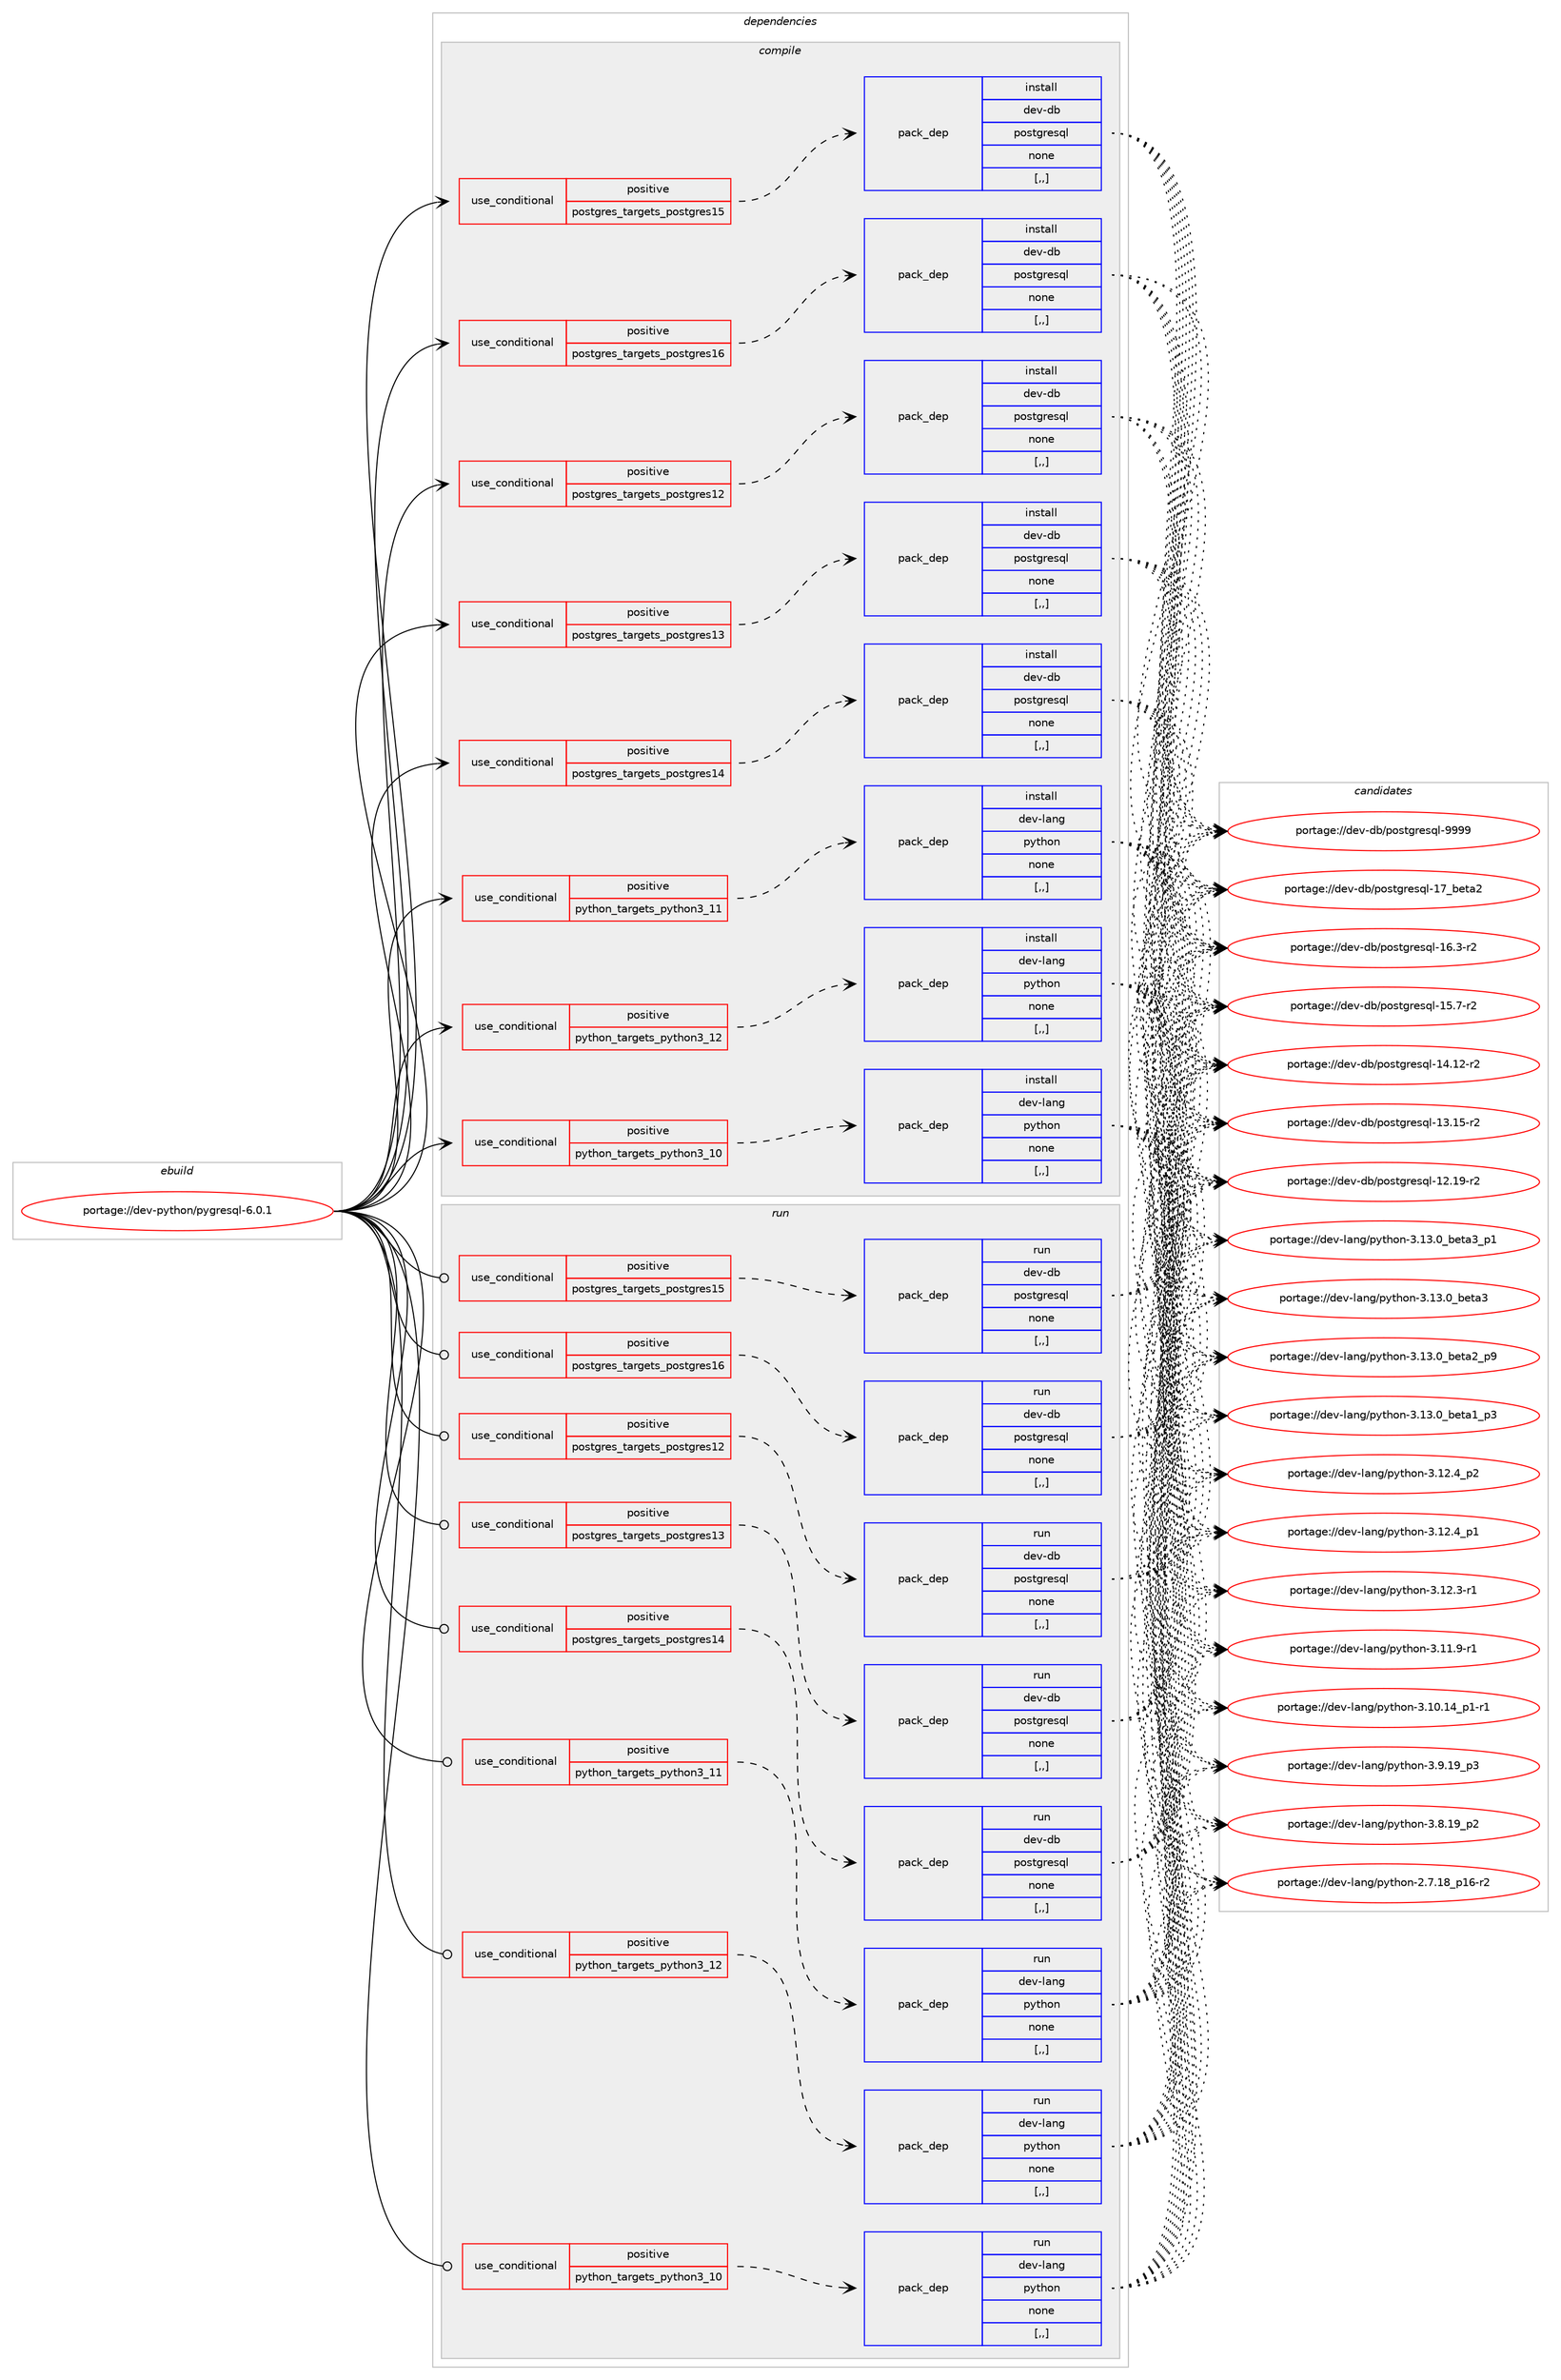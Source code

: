 digraph prolog {

# *************
# Graph options
# *************

newrank=true;
concentrate=true;
compound=true;
graph [rankdir=LR,fontname=Helvetica,fontsize=10,ranksep=1.5];#, ranksep=2.5, nodesep=0.2];
edge  [arrowhead=vee];
node  [fontname=Helvetica,fontsize=10];

# **********
# The ebuild
# **********

subgraph cluster_leftcol {
color=gray;
rank=same;
label=<<i>ebuild</i>>;
id [label="portage://dev-python/pygresql-6.0.1", color=red, width=4, href="../dev-python/pygresql-6.0.1.svg"];
}

# ****************
# The dependencies
# ****************

subgraph cluster_midcol {
color=gray;
label=<<i>dependencies</i>>;
subgraph cluster_compile {
fillcolor="#eeeeee";
style=filled;
label=<<i>compile</i>>;
subgraph cond36689 {
dependency155899 [label=<<TABLE BORDER="0" CELLBORDER="1" CELLSPACING="0" CELLPADDING="4"><TR><TD ROWSPAN="3" CELLPADDING="10">use_conditional</TD></TR><TR><TD>positive</TD></TR><TR><TD>postgres_targets_postgres12</TD></TR></TABLE>>, shape=none, color=red];
subgraph pack117967 {
dependency155900 [label=<<TABLE BORDER="0" CELLBORDER="1" CELLSPACING="0" CELLPADDING="4" WIDTH="220"><TR><TD ROWSPAN="6" CELLPADDING="30">pack_dep</TD></TR><TR><TD WIDTH="110">install</TD></TR><TR><TD>dev-db</TD></TR><TR><TD>postgresql</TD></TR><TR><TD>none</TD></TR><TR><TD>[,,]</TD></TR></TABLE>>, shape=none, color=blue];
}
dependency155899:e -> dependency155900:w [weight=20,style="dashed",arrowhead="vee"];
}
id:e -> dependency155899:w [weight=20,style="solid",arrowhead="vee"];
subgraph cond36690 {
dependency155901 [label=<<TABLE BORDER="0" CELLBORDER="1" CELLSPACING="0" CELLPADDING="4"><TR><TD ROWSPAN="3" CELLPADDING="10">use_conditional</TD></TR><TR><TD>positive</TD></TR><TR><TD>postgres_targets_postgres13</TD></TR></TABLE>>, shape=none, color=red];
subgraph pack117968 {
dependency155902 [label=<<TABLE BORDER="0" CELLBORDER="1" CELLSPACING="0" CELLPADDING="4" WIDTH="220"><TR><TD ROWSPAN="6" CELLPADDING="30">pack_dep</TD></TR><TR><TD WIDTH="110">install</TD></TR><TR><TD>dev-db</TD></TR><TR><TD>postgresql</TD></TR><TR><TD>none</TD></TR><TR><TD>[,,]</TD></TR></TABLE>>, shape=none, color=blue];
}
dependency155901:e -> dependency155902:w [weight=20,style="dashed",arrowhead="vee"];
}
id:e -> dependency155901:w [weight=20,style="solid",arrowhead="vee"];
subgraph cond36691 {
dependency155903 [label=<<TABLE BORDER="0" CELLBORDER="1" CELLSPACING="0" CELLPADDING="4"><TR><TD ROWSPAN="3" CELLPADDING="10">use_conditional</TD></TR><TR><TD>positive</TD></TR><TR><TD>postgres_targets_postgres14</TD></TR></TABLE>>, shape=none, color=red];
subgraph pack117969 {
dependency155904 [label=<<TABLE BORDER="0" CELLBORDER="1" CELLSPACING="0" CELLPADDING="4" WIDTH="220"><TR><TD ROWSPAN="6" CELLPADDING="30">pack_dep</TD></TR><TR><TD WIDTH="110">install</TD></TR><TR><TD>dev-db</TD></TR><TR><TD>postgresql</TD></TR><TR><TD>none</TD></TR><TR><TD>[,,]</TD></TR></TABLE>>, shape=none, color=blue];
}
dependency155903:e -> dependency155904:w [weight=20,style="dashed",arrowhead="vee"];
}
id:e -> dependency155903:w [weight=20,style="solid",arrowhead="vee"];
subgraph cond36692 {
dependency155905 [label=<<TABLE BORDER="0" CELLBORDER="1" CELLSPACING="0" CELLPADDING="4"><TR><TD ROWSPAN="3" CELLPADDING="10">use_conditional</TD></TR><TR><TD>positive</TD></TR><TR><TD>postgres_targets_postgres15</TD></TR></TABLE>>, shape=none, color=red];
subgraph pack117970 {
dependency155906 [label=<<TABLE BORDER="0" CELLBORDER="1" CELLSPACING="0" CELLPADDING="4" WIDTH="220"><TR><TD ROWSPAN="6" CELLPADDING="30">pack_dep</TD></TR><TR><TD WIDTH="110">install</TD></TR><TR><TD>dev-db</TD></TR><TR><TD>postgresql</TD></TR><TR><TD>none</TD></TR><TR><TD>[,,]</TD></TR></TABLE>>, shape=none, color=blue];
}
dependency155905:e -> dependency155906:w [weight=20,style="dashed",arrowhead="vee"];
}
id:e -> dependency155905:w [weight=20,style="solid",arrowhead="vee"];
subgraph cond36693 {
dependency155907 [label=<<TABLE BORDER="0" CELLBORDER="1" CELLSPACING="0" CELLPADDING="4"><TR><TD ROWSPAN="3" CELLPADDING="10">use_conditional</TD></TR><TR><TD>positive</TD></TR><TR><TD>postgres_targets_postgres16</TD></TR></TABLE>>, shape=none, color=red];
subgraph pack117971 {
dependency155908 [label=<<TABLE BORDER="0" CELLBORDER="1" CELLSPACING="0" CELLPADDING="4" WIDTH="220"><TR><TD ROWSPAN="6" CELLPADDING="30">pack_dep</TD></TR><TR><TD WIDTH="110">install</TD></TR><TR><TD>dev-db</TD></TR><TR><TD>postgresql</TD></TR><TR><TD>none</TD></TR><TR><TD>[,,]</TD></TR></TABLE>>, shape=none, color=blue];
}
dependency155907:e -> dependency155908:w [weight=20,style="dashed",arrowhead="vee"];
}
id:e -> dependency155907:w [weight=20,style="solid",arrowhead="vee"];
subgraph cond36694 {
dependency155909 [label=<<TABLE BORDER="0" CELLBORDER="1" CELLSPACING="0" CELLPADDING="4"><TR><TD ROWSPAN="3" CELLPADDING="10">use_conditional</TD></TR><TR><TD>positive</TD></TR><TR><TD>python_targets_python3_10</TD></TR></TABLE>>, shape=none, color=red];
subgraph pack117972 {
dependency155910 [label=<<TABLE BORDER="0" CELLBORDER="1" CELLSPACING="0" CELLPADDING="4" WIDTH="220"><TR><TD ROWSPAN="6" CELLPADDING="30">pack_dep</TD></TR><TR><TD WIDTH="110">install</TD></TR><TR><TD>dev-lang</TD></TR><TR><TD>python</TD></TR><TR><TD>none</TD></TR><TR><TD>[,,]</TD></TR></TABLE>>, shape=none, color=blue];
}
dependency155909:e -> dependency155910:w [weight=20,style="dashed",arrowhead="vee"];
}
id:e -> dependency155909:w [weight=20,style="solid",arrowhead="vee"];
subgraph cond36695 {
dependency155911 [label=<<TABLE BORDER="0" CELLBORDER="1" CELLSPACING="0" CELLPADDING="4"><TR><TD ROWSPAN="3" CELLPADDING="10">use_conditional</TD></TR><TR><TD>positive</TD></TR><TR><TD>python_targets_python3_11</TD></TR></TABLE>>, shape=none, color=red];
subgraph pack117973 {
dependency155912 [label=<<TABLE BORDER="0" CELLBORDER="1" CELLSPACING="0" CELLPADDING="4" WIDTH="220"><TR><TD ROWSPAN="6" CELLPADDING="30">pack_dep</TD></TR><TR><TD WIDTH="110">install</TD></TR><TR><TD>dev-lang</TD></TR><TR><TD>python</TD></TR><TR><TD>none</TD></TR><TR><TD>[,,]</TD></TR></TABLE>>, shape=none, color=blue];
}
dependency155911:e -> dependency155912:w [weight=20,style="dashed",arrowhead="vee"];
}
id:e -> dependency155911:w [weight=20,style="solid",arrowhead="vee"];
subgraph cond36696 {
dependency155913 [label=<<TABLE BORDER="0" CELLBORDER="1" CELLSPACING="0" CELLPADDING="4"><TR><TD ROWSPAN="3" CELLPADDING="10">use_conditional</TD></TR><TR><TD>positive</TD></TR><TR><TD>python_targets_python3_12</TD></TR></TABLE>>, shape=none, color=red];
subgraph pack117974 {
dependency155914 [label=<<TABLE BORDER="0" CELLBORDER="1" CELLSPACING="0" CELLPADDING="4" WIDTH="220"><TR><TD ROWSPAN="6" CELLPADDING="30">pack_dep</TD></TR><TR><TD WIDTH="110">install</TD></TR><TR><TD>dev-lang</TD></TR><TR><TD>python</TD></TR><TR><TD>none</TD></TR><TR><TD>[,,]</TD></TR></TABLE>>, shape=none, color=blue];
}
dependency155913:e -> dependency155914:w [weight=20,style="dashed",arrowhead="vee"];
}
id:e -> dependency155913:w [weight=20,style="solid",arrowhead="vee"];
}
subgraph cluster_compileandrun {
fillcolor="#eeeeee";
style=filled;
label=<<i>compile and run</i>>;
}
subgraph cluster_run {
fillcolor="#eeeeee";
style=filled;
label=<<i>run</i>>;
subgraph cond36697 {
dependency155915 [label=<<TABLE BORDER="0" CELLBORDER="1" CELLSPACING="0" CELLPADDING="4"><TR><TD ROWSPAN="3" CELLPADDING="10">use_conditional</TD></TR><TR><TD>positive</TD></TR><TR><TD>postgres_targets_postgres12</TD></TR></TABLE>>, shape=none, color=red];
subgraph pack117975 {
dependency155916 [label=<<TABLE BORDER="0" CELLBORDER="1" CELLSPACING="0" CELLPADDING="4" WIDTH="220"><TR><TD ROWSPAN="6" CELLPADDING="30">pack_dep</TD></TR><TR><TD WIDTH="110">run</TD></TR><TR><TD>dev-db</TD></TR><TR><TD>postgresql</TD></TR><TR><TD>none</TD></TR><TR><TD>[,,]</TD></TR></TABLE>>, shape=none, color=blue];
}
dependency155915:e -> dependency155916:w [weight=20,style="dashed",arrowhead="vee"];
}
id:e -> dependency155915:w [weight=20,style="solid",arrowhead="odot"];
subgraph cond36698 {
dependency155917 [label=<<TABLE BORDER="0" CELLBORDER="1" CELLSPACING="0" CELLPADDING="4"><TR><TD ROWSPAN="3" CELLPADDING="10">use_conditional</TD></TR><TR><TD>positive</TD></TR><TR><TD>postgres_targets_postgres13</TD></TR></TABLE>>, shape=none, color=red];
subgraph pack117976 {
dependency155918 [label=<<TABLE BORDER="0" CELLBORDER="1" CELLSPACING="0" CELLPADDING="4" WIDTH="220"><TR><TD ROWSPAN="6" CELLPADDING="30">pack_dep</TD></TR><TR><TD WIDTH="110">run</TD></TR><TR><TD>dev-db</TD></TR><TR><TD>postgresql</TD></TR><TR><TD>none</TD></TR><TR><TD>[,,]</TD></TR></TABLE>>, shape=none, color=blue];
}
dependency155917:e -> dependency155918:w [weight=20,style="dashed",arrowhead="vee"];
}
id:e -> dependency155917:w [weight=20,style="solid",arrowhead="odot"];
subgraph cond36699 {
dependency155919 [label=<<TABLE BORDER="0" CELLBORDER="1" CELLSPACING="0" CELLPADDING="4"><TR><TD ROWSPAN="3" CELLPADDING="10">use_conditional</TD></TR><TR><TD>positive</TD></TR><TR><TD>postgres_targets_postgres14</TD></TR></TABLE>>, shape=none, color=red];
subgraph pack117977 {
dependency155920 [label=<<TABLE BORDER="0" CELLBORDER="1" CELLSPACING="0" CELLPADDING="4" WIDTH="220"><TR><TD ROWSPAN="6" CELLPADDING="30">pack_dep</TD></TR><TR><TD WIDTH="110">run</TD></TR><TR><TD>dev-db</TD></TR><TR><TD>postgresql</TD></TR><TR><TD>none</TD></TR><TR><TD>[,,]</TD></TR></TABLE>>, shape=none, color=blue];
}
dependency155919:e -> dependency155920:w [weight=20,style="dashed",arrowhead="vee"];
}
id:e -> dependency155919:w [weight=20,style="solid",arrowhead="odot"];
subgraph cond36700 {
dependency155921 [label=<<TABLE BORDER="0" CELLBORDER="1" CELLSPACING="0" CELLPADDING="4"><TR><TD ROWSPAN="3" CELLPADDING="10">use_conditional</TD></TR><TR><TD>positive</TD></TR><TR><TD>postgres_targets_postgres15</TD></TR></TABLE>>, shape=none, color=red];
subgraph pack117978 {
dependency155922 [label=<<TABLE BORDER="0" CELLBORDER="1" CELLSPACING="0" CELLPADDING="4" WIDTH="220"><TR><TD ROWSPAN="6" CELLPADDING="30">pack_dep</TD></TR><TR><TD WIDTH="110">run</TD></TR><TR><TD>dev-db</TD></TR><TR><TD>postgresql</TD></TR><TR><TD>none</TD></TR><TR><TD>[,,]</TD></TR></TABLE>>, shape=none, color=blue];
}
dependency155921:e -> dependency155922:w [weight=20,style="dashed",arrowhead="vee"];
}
id:e -> dependency155921:w [weight=20,style="solid",arrowhead="odot"];
subgraph cond36701 {
dependency155923 [label=<<TABLE BORDER="0" CELLBORDER="1" CELLSPACING="0" CELLPADDING="4"><TR><TD ROWSPAN="3" CELLPADDING="10">use_conditional</TD></TR><TR><TD>positive</TD></TR><TR><TD>postgres_targets_postgres16</TD></TR></TABLE>>, shape=none, color=red];
subgraph pack117979 {
dependency155924 [label=<<TABLE BORDER="0" CELLBORDER="1" CELLSPACING="0" CELLPADDING="4" WIDTH="220"><TR><TD ROWSPAN="6" CELLPADDING="30">pack_dep</TD></TR><TR><TD WIDTH="110">run</TD></TR><TR><TD>dev-db</TD></TR><TR><TD>postgresql</TD></TR><TR><TD>none</TD></TR><TR><TD>[,,]</TD></TR></TABLE>>, shape=none, color=blue];
}
dependency155923:e -> dependency155924:w [weight=20,style="dashed",arrowhead="vee"];
}
id:e -> dependency155923:w [weight=20,style="solid",arrowhead="odot"];
subgraph cond36702 {
dependency155925 [label=<<TABLE BORDER="0" CELLBORDER="1" CELLSPACING="0" CELLPADDING="4"><TR><TD ROWSPAN="3" CELLPADDING="10">use_conditional</TD></TR><TR><TD>positive</TD></TR><TR><TD>python_targets_python3_10</TD></TR></TABLE>>, shape=none, color=red];
subgraph pack117980 {
dependency155926 [label=<<TABLE BORDER="0" CELLBORDER="1" CELLSPACING="0" CELLPADDING="4" WIDTH="220"><TR><TD ROWSPAN="6" CELLPADDING="30">pack_dep</TD></TR><TR><TD WIDTH="110">run</TD></TR><TR><TD>dev-lang</TD></TR><TR><TD>python</TD></TR><TR><TD>none</TD></TR><TR><TD>[,,]</TD></TR></TABLE>>, shape=none, color=blue];
}
dependency155925:e -> dependency155926:w [weight=20,style="dashed",arrowhead="vee"];
}
id:e -> dependency155925:w [weight=20,style="solid",arrowhead="odot"];
subgraph cond36703 {
dependency155927 [label=<<TABLE BORDER="0" CELLBORDER="1" CELLSPACING="0" CELLPADDING="4"><TR><TD ROWSPAN="3" CELLPADDING="10">use_conditional</TD></TR><TR><TD>positive</TD></TR><TR><TD>python_targets_python3_11</TD></TR></TABLE>>, shape=none, color=red];
subgraph pack117981 {
dependency155928 [label=<<TABLE BORDER="0" CELLBORDER="1" CELLSPACING="0" CELLPADDING="4" WIDTH="220"><TR><TD ROWSPAN="6" CELLPADDING="30">pack_dep</TD></TR><TR><TD WIDTH="110">run</TD></TR><TR><TD>dev-lang</TD></TR><TR><TD>python</TD></TR><TR><TD>none</TD></TR><TR><TD>[,,]</TD></TR></TABLE>>, shape=none, color=blue];
}
dependency155927:e -> dependency155928:w [weight=20,style="dashed",arrowhead="vee"];
}
id:e -> dependency155927:w [weight=20,style="solid",arrowhead="odot"];
subgraph cond36704 {
dependency155929 [label=<<TABLE BORDER="0" CELLBORDER="1" CELLSPACING="0" CELLPADDING="4"><TR><TD ROWSPAN="3" CELLPADDING="10">use_conditional</TD></TR><TR><TD>positive</TD></TR><TR><TD>python_targets_python3_12</TD></TR></TABLE>>, shape=none, color=red];
subgraph pack117982 {
dependency155930 [label=<<TABLE BORDER="0" CELLBORDER="1" CELLSPACING="0" CELLPADDING="4" WIDTH="220"><TR><TD ROWSPAN="6" CELLPADDING="30">pack_dep</TD></TR><TR><TD WIDTH="110">run</TD></TR><TR><TD>dev-lang</TD></TR><TR><TD>python</TD></TR><TR><TD>none</TD></TR><TR><TD>[,,]</TD></TR></TABLE>>, shape=none, color=blue];
}
dependency155929:e -> dependency155930:w [weight=20,style="dashed",arrowhead="vee"];
}
id:e -> dependency155929:w [weight=20,style="solid",arrowhead="odot"];
}
}

# **************
# The candidates
# **************

subgraph cluster_choices {
rank=same;
color=gray;
label=<<i>candidates</i>>;

subgraph choice117967 {
color=black;
nodesep=1;
choice1001011184510098471121111151161031141011151131084557575757 [label="portage://dev-db/postgresql-9999", color=red, width=4,href="../dev-db/postgresql-9999.svg"];
choice10010111845100984711211111511610311410111511310845495595981011169750 [label="portage://dev-db/postgresql-17_beta2", color=red, width=4,href="../dev-db/postgresql-17_beta2.svg"];
choice10010111845100984711211111511610311410111511310845495446514511450 [label="portage://dev-db/postgresql-16.3-r2", color=red, width=4,href="../dev-db/postgresql-16.3-r2.svg"];
choice10010111845100984711211111511610311410111511310845495346554511450 [label="portage://dev-db/postgresql-15.7-r2", color=red, width=4,href="../dev-db/postgresql-15.7-r2.svg"];
choice1001011184510098471121111151161031141011151131084549524649504511450 [label="portage://dev-db/postgresql-14.12-r2", color=red, width=4,href="../dev-db/postgresql-14.12-r2.svg"];
choice1001011184510098471121111151161031141011151131084549514649534511450 [label="portage://dev-db/postgresql-13.15-r2", color=red, width=4,href="../dev-db/postgresql-13.15-r2.svg"];
choice1001011184510098471121111151161031141011151131084549504649574511450 [label="portage://dev-db/postgresql-12.19-r2", color=red, width=4,href="../dev-db/postgresql-12.19-r2.svg"];
dependency155900:e -> choice1001011184510098471121111151161031141011151131084557575757:w [style=dotted,weight="100"];
dependency155900:e -> choice10010111845100984711211111511610311410111511310845495595981011169750:w [style=dotted,weight="100"];
dependency155900:e -> choice10010111845100984711211111511610311410111511310845495446514511450:w [style=dotted,weight="100"];
dependency155900:e -> choice10010111845100984711211111511610311410111511310845495346554511450:w [style=dotted,weight="100"];
dependency155900:e -> choice1001011184510098471121111151161031141011151131084549524649504511450:w [style=dotted,weight="100"];
dependency155900:e -> choice1001011184510098471121111151161031141011151131084549514649534511450:w [style=dotted,weight="100"];
dependency155900:e -> choice1001011184510098471121111151161031141011151131084549504649574511450:w [style=dotted,weight="100"];
}
subgraph choice117968 {
color=black;
nodesep=1;
choice1001011184510098471121111151161031141011151131084557575757 [label="portage://dev-db/postgresql-9999", color=red, width=4,href="../dev-db/postgresql-9999.svg"];
choice10010111845100984711211111511610311410111511310845495595981011169750 [label="portage://dev-db/postgresql-17_beta2", color=red, width=4,href="../dev-db/postgresql-17_beta2.svg"];
choice10010111845100984711211111511610311410111511310845495446514511450 [label="portage://dev-db/postgresql-16.3-r2", color=red, width=4,href="../dev-db/postgresql-16.3-r2.svg"];
choice10010111845100984711211111511610311410111511310845495346554511450 [label="portage://dev-db/postgresql-15.7-r2", color=red, width=4,href="../dev-db/postgresql-15.7-r2.svg"];
choice1001011184510098471121111151161031141011151131084549524649504511450 [label="portage://dev-db/postgresql-14.12-r2", color=red, width=4,href="../dev-db/postgresql-14.12-r2.svg"];
choice1001011184510098471121111151161031141011151131084549514649534511450 [label="portage://dev-db/postgresql-13.15-r2", color=red, width=4,href="../dev-db/postgresql-13.15-r2.svg"];
choice1001011184510098471121111151161031141011151131084549504649574511450 [label="portage://dev-db/postgresql-12.19-r2", color=red, width=4,href="../dev-db/postgresql-12.19-r2.svg"];
dependency155902:e -> choice1001011184510098471121111151161031141011151131084557575757:w [style=dotted,weight="100"];
dependency155902:e -> choice10010111845100984711211111511610311410111511310845495595981011169750:w [style=dotted,weight="100"];
dependency155902:e -> choice10010111845100984711211111511610311410111511310845495446514511450:w [style=dotted,weight="100"];
dependency155902:e -> choice10010111845100984711211111511610311410111511310845495346554511450:w [style=dotted,weight="100"];
dependency155902:e -> choice1001011184510098471121111151161031141011151131084549524649504511450:w [style=dotted,weight="100"];
dependency155902:e -> choice1001011184510098471121111151161031141011151131084549514649534511450:w [style=dotted,weight="100"];
dependency155902:e -> choice1001011184510098471121111151161031141011151131084549504649574511450:w [style=dotted,weight="100"];
}
subgraph choice117969 {
color=black;
nodesep=1;
choice1001011184510098471121111151161031141011151131084557575757 [label="portage://dev-db/postgresql-9999", color=red, width=4,href="../dev-db/postgresql-9999.svg"];
choice10010111845100984711211111511610311410111511310845495595981011169750 [label="portage://dev-db/postgresql-17_beta2", color=red, width=4,href="../dev-db/postgresql-17_beta2.svg"];
choice10010111845100984711211111511610311410111511310845495446514511450 [label="portage://dev-db/postgresql-16.3-r2", color=red, width=4,href="../dev-db/postgresql-16.3-r2.svg"];
choice10010111845100984711211111511610311410111511310845495346554511450 [label="portage://dev-db/postgresql-15.7-r2", color=red, width=4,href="../dev-db/postgresql-15.7-r2.svg"];
choice1001011184510098471121111151161031141011151131084549524649504511450 [label="portage://dev-db/postgresql-14.12-r2", color=red, width=4,href="../dev-db/postgresql-14.12-r2.svg"];
choice1001011184510098471121111151161031141011151131084549514649534511450 [label="portage://dev-db/postgresql-13.15-r2", color=red, width=4,href="../dev-db/postgresql-13.15-r2.svg"];
choice1001011184510098471121111151161031141011151131084549504649574511450 [label="portage://dev-db/postgresql-12.19-r2", color=red, width=4,href="../dev-db/postgresql-12.19-r2.svg"];
dependency155904:e -> choice1001011184510098471121111151161031141011151131084557575757:w [style=dotted,weight="100"];
dependency155904:e -> choice10010111845100984711211111511610311410111511310845495595981011169750:w [style=dotted,weight="100"];
dependency155904:e -> choice10010111845100984711211111511610311410111511310845495446514511450:w [style=dotted,weight="100"];
dependency155904:e -> choice10010111845100984711211111511610311410111511310845495346554511450:w [style=dotted,weight="100"];
dependency155904:e -> choice1001011184510098471121111151161031141011151131084549524649504511450:w [style=dotted,weight="100"];
dependency155904:e -> choice1001011184510098471121111151161031141011151131084549514649534511450:w [style=dotted,weight="100"];
dependency155904:e -> choice1001011184510098471121111151161031141011151131084549504649574511450:w [style=dotted,weight="100"];
}
subgraph choice117970 {
color=black;
nodesep=1;
choice1001011184510098471121111151161031141011151131084557575757 [label="portage://dev-db/postgresql-9999", color=red, width=4,href="../dev-db/postgresql-9999.svg"];
choice10010111845100984711211111511610311410111511310845495595981011169750 [label="portage://dev-db/postgresql-17_beta2", color=red, width=4,href="../dev-db/postgresql-17_beta2.svg"];
choice10010111845100984711211111511610311410111511310845495446514511450 [label="portage://dev-db/postgresql-16.3-r2", color=red, width=4,href="../dev-db/postgresql-16.3-r2.svg"];
choice10010111845100984711211111511610311410111511310845495346554511450 [label="portage://dev-db/postgresql-15.7-r2", color=red, width=4,href="../dev-db/postgresql-15.7-r2.svg"];
choice1001011184510098471121111151161031141011151131084549524649504511450 [label="portage://dev-db/postgresql-14.12-r2", color=red, width=4,href="../dev-db/postgresql-14.12-r2.svg"];
choice1001011184510098471121111151161031141011151131084549514649534511450 [label="portage://dev-db/postgresql-13.15-r2", color=red, width=4,href="../dev-db/postgresql-13.15-r2.svg"];
choice1001011184510098471121111151161031141011151131084549504649574511450 [label="portage://dev-db/postgresql-12.19-r2", color=red, width=4,href="../dev-db/postgresql-12.19-r2.svg"];
dependency155906:e -> choice1001011184510098471121111151161031141011151131084557575757:w [style=dotted,weight="100"];
dependency155906:e -> choice10010111845100984711211111511610311410111511310845495595981011169750:w [style=dotted,weight="100"];
dependency155906:e -> choice10010111845100984711211111511610311410111511310845495446514511450:w [style=dotted,weight="100"];
dependency155906:e -> choice10010111845100984711211111511610311410111511310845495346554511450:w [style=dotted,weight="100"];
dependency155906:e -> choice1001011184510098471121111151161031141011151131084549524649504511450:w [style=dotted,weight="100"];
dependency155906:e -> choice1001011184510098471121111151161031141011151131084549514649534511450:w [style=dotted,weight="100"];
dependency155906:e -> choice1001011184510098471121111151161031141011151131084549504649574511450:w [style=dotted,weight="100"];
}
subgraph choice117971 {
color=black;
nodesep=1;
choice1001011184510098471121111151161031141011151131084557575757 [label="portage://dev-db/postgresql-9999", color=red, width=4,href="../dev-db/postgresql-9999.svg"];
choice10010111845100984711211111511610311410111511310845495595981011169750 [label="portage://dev-db/postgresql-17_beta2", color=red, width=4,href="../dev-db/postgresql-17_beta2.svg"];
choice10010111845100984711211111511610311410111511310845495446514511450 [label="portage://dev-db/postgresql-16.3-r2", color=red, width=4,href="../dev-db/postgresql-16.3-r2.svg"];
choice10010111845100984711211111511610311410111511310845495346554511450 [label="portage://dev-db/postgresql-15.7-r2", color=red, width=4,href="../dev-db/postgresql-15.7-r2.svg"];
choice1001011184510098471121111151161031141011151131084549524649504511450 [label="portage://dev-db/postgresql-14.12-r2", color=red, width=4,href="../dev-db/postgresql-14.12-r2.svg"];
choice1001011184510098471121111151161031141011151131084549514649534511450 [label="portage://dev-db/postgresql-13.15-r2", color=red, width=4,href="../dev-db/postgresql-13.15-r2.svg"];
choice1001011184510098471121111151161031141011151131084549504649574511450 [label="portage://dev-db/postgresql-12.19-r2", color=red, width=4,href="../dev-db/postgresql-12.19-r2.svg"];
dependency155908:e -> choice1001011184510098471121111151161031141011151131084557575757:w [style=dotted,weight="100"];
dependency155908:e -> choice10010111845100984711211111511610311410111511310845495595981011169750:w [style=dotted,weight="100"];
dependency155908:e -> choice10010111845100984711211111511610311410111511310845495446514511450:w [style=dotted,weight="100"];
dependency155908:e -> choice10010111845100984711211111511610311410111511310845495346554511450:w [style=dotted,weight="100"];
dependency155908:e -> choice1001011184510098471121111151161031141011151131084549524649504511450:w [style=dotted,weight="100"];
dependency155908:e -> choice1001011184510098471121111151161031141011151131084549514649534511450:w [style=dotted,weight="100"];
dependency155908:e -> choice1001011184510098471121111151161031141011151131084549504649574511450:w [style=dotted,weight="100"];
}
subgraph choice117972 {
color=black;
nodesep=1;
choice10010111845108971101034711212111610411111045514649514648959810111697519511249 [label="portage://dev-lang/python-3.13.0_beta3_p1", color=red, width=4,href="../dev-lang/python-3.13.0_beta3_p1.svg"];
choice1001011184510897110103471121211161041111104551464951464895981011169751 [label="portage://dev-lang/python-3.13.0_beta3", color=red, width=4,href="../dev-lang/python-3.13.0_beta3.svg"];
choice10010111845108971101034711212111610411111045514649514648959810111697509511257 [label="portage://dev-lang/python-3.13.0_beta2_p9", color=red, width=4,href="../dev-lang/python-3.13.0_beta2_p9.svg"];
choice10010111845108971101034711212111610411111045514649514648959810111697499511251 [label="portage://dev-lang/python-3.13.0_beta1_p3", color=red, width=4,href="../dev-lang/python-3.13.0_beta1_p3.svg"];
choice100101118451089711010347112121116104111110455146495046529511250 [label="portage://dev-lang/python-3.12.4_p2", color=red, width=4,href="../dev-lang/python-3.12.4_p2.svg"];
choice100101118451089711010347112121116104111110455146495046529511249 [label="portage://dev-lang/python-3.12.4_p1", color=red, width=4,href="../dev-lang/python-3.12.4_p1.svg"];
choice100101118451089711010347112121116104111110455146495046514511449 [label="portage://dev-lang/python-3.12.3-r1", color=red, width=4,href="../dev-lang/python-3.12.3-r1.svg"];
choice100101118451089711010347112121116104111110455146494946574511449 [label="portage://dev-lang/python-3.11.9-r1", color=red, width=4,href="../dev-lang/python-3.11.9-r1.svg"];
choice100101118451089711010347112121116104111110455146494846495295112494511449 [label="portage://dev-lang/python-3.10.14_p1-r1", color=red, width=4,href="../dev-lang/python-3.10.14_p1-r1.svg"];
choice100101118451089711010347112121116104111110455146574649579511251 [label="portage://dev-lang/python-3.9.19_p3", color=red, width=4,href="../dev-lang/python-3.9.19_p3.svg"];
choice100101118451089711010347112121116104111110455146564649579511250 [label="portage://dev-lang/python-3.8.19_p2", color=red, width=4,href="../dev-lang/python-3.8.19_p2.svg"];
choice100101118451089711010347112121116104111110455046554649569511249544511450 [label="portage://dev-lang/python-2.7.18_p16-r2", color=red, width=4,href="../dev-lang/python-2.7.18_p16-r2.svg"];
dependency155910:e -> choice10010111845108971101034711212111610411111045514649514648959810111697519511249:w [style=dotted,weight="100"];
dependency155910:e -> choice1001011184510897110103471121211161041111104551464951464895981011169751:w [style=dotted,weight="100"];
dependency155910:e -> choice10010111845108971101034711212111610411111045514649514648959810111697509511257:w [style=dotted,weight="100"];
dependency155910:e -> choice10010111845108971101034711212111610411111045514649514648959810111697499511251:w [style=dotted,weight="100"];
dependency155910:e -> choice100101118451089711010347112121116104111110455146495046529511250:w [style=dotted,weight="100"];
dependency155910:e -> choice100101118451089711010347112121116104111110455146495046529511249:w [style=dotted,weight="100"];
dependency155910:e -> choice100101118451089711010347112121116104111110455146495046514511449:w [style=dotted,weight="100"];
dependency155910:e -> choice100101118451089711010347112121116104111110455146494946574511449:w [style=dotted,weight="100"];
dependency155910:e -> choice100101118451089711010347112121116104111110455146494846495295112494511449:w [style=dotted,weight="100"];
dependency155910:e -> choice100101118451089711010347112121116104111110455146574649579511251:w [style=dotted,weight="100"];
dependency155910:e -> choice100101118451089711010347112121116104111110455146564649579511250:w [style=dotted,weight="100"];
dependency155910:e -> choice100101118451089711010347112121116104111110455046554649569511249544511450:w [style=dotted,weight="100"];
}
subgraph choice117973 {
color=black;
nodesep=1;
choice10010111845108971101034711212111610411111045514649514648959810111697519511249 [label="portage://dev-lang/python-3.13.0_beta3_p1", color=red, width=4,href="../dev-lang/python-3.13.0_beta3_p1.svg"];
choice1001011184510897110103471121211161041111104551464951464895981011169751 [label="portage://dev-lang/python-3.13.0_beta3", color=red, width=4,href="../dev-lang/python-3.13.0_beta3.svg"];
choice10010111845108971101034711212111610411111045514649514648959810111697509511257 [label="portage://dev-lang/python-3.13.0_beta2_p9", color=red, width=4,href="../dev-lang/python-3.13.0_beta2_p9.svg"];
choice10010111845108971101034711212111610411111045514649514648959810111697499511251 [label="portage://dev-lang/python-3.13.0_beta1_p3", color=red, width=4,href="../dev-lang/python-3.13.0_beta1_p3.svg"];
choice100101118451089711010347112121116104111110455146495046529511250 [label="portage://dev-lang/python-3.12.4_p2", color=red, width=4,href="../dev-lang/python-3.12.4_p2.svg"];
choice100101118451089711010347112121116104111110455146495046529511249 [label="portage://dev-lang/python-3.12.4_p1", color=red, width=4,href="../dev-lang/python-3.12.4_p1.svg"];
choice100101118451089711010347112121116104111110455146495046514511449 [label="portage://dev-lang/python-3.12.3-r1", color=red, width=4,href="../dev-lang/python-3.12.3-r1.svg"];
choice100101118451089711010347112121116104111110455146494946574511449 [label="portage://dev-lang/python-3.11.9-r1", color=red, width=4,href="../dev-lang/python-3.11.9-r1.svg"];
choice100101118451089711010347112121116104111110455146494846495295112494511449 [label="portage://dev-lang/python-3.10.14_p1-r1", color=red, width=4,href="../dev-lang/python-3.10.14_p1-r1.svg"];
choice100101118451089711010347112121116104111110455146574649579511251 [label="portage://dev-lang/python-3.9.19_p3", color=red, width=4,href="../dev-lang/python-3.9.19_p3.svg"];
choice100101118451089711010347112121116104111110455146564649579511250 [label="portage://dev-lang/python-3.8.19_p2", color=red, width=4,href="../dev-lang/python-3.8.19_p2.svg"];
choice100101118451089711010347112121116104111110455046554649569511249544511450 [label="portage://dev-lang/python-2.7.18_p16-r2", color=red, width=4,href="../dev-lang/python-2.7.18_p16-r2.svg"];
dependency155912:e -> choice10010111845108971101034711212111610411111045514649514648959810111697519511249:w [style=dotted,weight="100"];
dependency155912:e -> choice1001011184510897110103471121211161041111104551464951464895981011169751:w [style=dotted,weight="100"];
dependency155912:e -> choice10010111845108971101034711212111610411111045514649514648959810111697509511257:w [style=dotted,weight="100"];
dependency155912:e -> choice10010111845108971101034711212111610411111045514649514648959810111697499511251:w [style=dotted,weight="100"];
dependency155912:e -> choice100101118451089711010347112121116104111110455146495046529511250:w [style=dotted,weight="100"];
dependency155912:e -> choice100101118451089711010347112121116104111110455146495046529511249:w [style=dotted,weight="100"];
dependency155912:e -> choice100101118451089711010347112121116104111110455146495046514511449:w [style=dotted,weight="100"];
dependency155912:e -> choice100101118451089711010347112121116104111110455146494946574511449:w [style=dotted,weight="100"];
dependency155912:e -> choice100101118451089711010347112121116104111110455146494846495295112494511449:w [style=dotted,weight="100"];
dependency155912:e -> choice100101118451089711010347112121116104111110455146574649579511251:w [style=dotted,weight="100"];
dependency155912:e -> choice100101118451089711010347112121116104111110455146564649579511250:w [style=dotted,weight="100"];
dependency155912:e -> choice100101118451089711010347112121116104111110455046554649569511249544511450:w [style=dotted,weight="100"];
}
subgraph choice117974 {
color=black;
nodesep=1;
choice10010111845108971101034711212111610411111045514649514648959810111697519511249 [label="portage://dev-lang/python-3.13.0_beta3_p1", color=red, width=4,href="../dev-lang/python-3.13.0_beta3_p1.svg"];
choice1001011184510897110103471121211161041111104551464951464895981011169751 [label="portage://dev-lang/python-3.13.0_beta3", color=red, width=4,href="../dev-lang/python-3.13.0_beta3.svg"];
choice10010111845108971101034711212111610411111045514649514648959810111697509511257 [label="portage://dev-lang/python-3.13.0_beta2_p9", color=red, width=4,href="../dev-lang/python-3.13.0_beta2_p9.svg"];
choice10010111845108971101034711212111610411111045514649514648959810111697499511251 [label="portage://dev-lang/python-3.13.0_beta1_p3", color=red, width=4,href="../dev-lang/python-3.13.0_beta1_p3.svg"];
choice100101118451089711010347112121116104111110455146495046529511250 [label="portage://dev-lang/python-3.12.4_p2", color=red, width=4,href="../dev-lang/python-3.12.4_p2.svg"];
choice100101118451089711010347112121116104111110455146495046529511249 [label="portage://dev-lang/python-3.12.4_p1", color=red, width=4,href="../dev-lang/python-3.12.4_p1.svg"];
choice100101118451089711010347112121116104111110455146495046514511449 [label="portage://dev-lang/python-3.12.3-r1", color=red, width=4,href="../dev-lang/python-3.12.3-r1.svg"];
choice100101118451089711010347112121116104111110455146494946574511449 [label="portage://dev-lang/python-3.11.9-r1", color=red, width=4,href="../dev-lang/python-3.11.9-r1.svg"];
choice100101118451089711010347112121116104111110455146494846495295112494511449 [label="portage://dev-lang/python-3.10.14_p1-r1", color=red, width=4,href="../dev-lang/python-3.10.14_p1-r1.svg"];
choice100101118451089711010347112121116104111110455146574649579511251 [label="portage://dev-lang/python-3.9.19_p3", color=red, width=4,href="../dev-lang/python-3.9.19_p3.svg"];
choice100101118451089711010347112121116104111110455146564649579511250 [label="portage://dev-lang/python-3.8.19_p2", color=red, width=4,href="../dev-lang/python-3.8.19_p2.svg"];
choice100101118451089711010347112121116104111110455046554649569511249544511450 [label="portage://dev-lang/python-2.7.18_p16-r2", color=red, width=4,href="../dev-lang/python-2.7.18_p16-r2.svg"];
dependency155914:e -> choice10010111845108971101034711212111610411111045514649514648959810111697519511249:w [style=dotted,weight="100"];
dependency155914:e -> choice1001011184510897110103471121211161041111104551464951464895981011169751:w [style=dotted,weight="100"];
dependency155914:e -> choice10010111845108971101034711212111610411111045514649514648959810111697509511257:w [style=dotted,weight="100"];
dependency155914:e -> choice10010111845108971101034711212111610411111045514649514648959810111697499511251:w [style=dotted,weight="100"];
dependency155914:e -> choice100101118451089711010347112121116104111110455146495046529511250:w [style=dotted,weight="100"];
dependency155914:e -> choice100101118451089711010347112121116104111110455146495046529511249:w [style=dotted,weight="100"];
dependency155914:e -> choice100101118451089711010347112121116104111110455146495046514511449:w [style=dotted,weight="100"];
dependency155914:e -> choice100101118451089711010347112121116104111110455146494946574511449:w [style=dotted,weight="100"];
dependency155914:e -> choice100101118451089711010347112121116104111110455146494846495295112494511449:w [style=dotted,weight="100"];
dependency155914:e -> choice100101118451089711010347112121116104111110455146574649579511251:w [style=dotted,weight="100"];
dependency155914:e -> choice100101118451089711010347112121116104111110455146564649579511250:w [style=dotted,weight="100"];
dependency155914:e -> choice100101118451089711010347112121116104111110455046554649569511249544511450:w [style=dotted,weight="100"];
}
subgraph choice117975 {
color=black;
nodesep=1;
choice1001011184510098471121111151161031141011151131084557575757 [label="portage://dev-db/postgresql-9999", color=red, width=4,href="../dev-db/postgresql-9999.svg"];
choice10010111845100984711211111511610311410111511310845495595981011169750 [label="portage://dev-db/postgresql-17_beta2", color=red, width=4,href="../dev-db/postgresql-17_beta2.svg"];
choice10010111845100984711211111511610311410111511310845495446514511450 [label="portage://dev-db/postgresql-16.3-r2", color=red, width=4,href="../dev-db/postgresql-16.3-r2.svg"];
choice10010111845100984711211111511610311410111511310845495346554511450 [label="portage://dev-db/postgresql-15.7-r2", color=red, width=4,href="../dev-db/postgresql-15.7-r2.svg"];
choice1001011184510098471121111151161031141011151131084549524649504511450 [label="portage://dev-db/postgresql-14.12-r2", color=red, width=4,href="../dev-db/postgresql-14.12-r2.svg"];
choice1001011184510098471121111151161031141011151131084549514649534511450 [label="portage://dev-db/postgresql-13.15-r2", color=red, width=4,href="../dev-db/postgresql-13.15-r2.svg"];
choice1001011184510098471121111151161031141011151131084549504649574511450 [label="portage://dev-db/postgresql-12.19-r2", color=red, width=4,href="../dev-db/postgresql-12.19-r2.svg"];
dependency155916:e -> choice1001011184510098471121111151161031141011151131084557575757:w [style=dotted,weight="100"];
dependency155916:e -> choice10010111845100984711211111511610311410111511310845495595981011169750:w [style=dotted,weight="100"];
dependency155916:e -> choice10010111845100984711211111511610311410111511310845495446514511450:w [style=dotted,weight="100"];
dependency155916:e -> choice10010111845100984711211111511610311410111511310845495346554511450:w [style=dotted,weight="100"];
dependency155916:e -> choice1001011184510098471121111151161031141011151131084549524649504511450:w [style=dotted,weight="100"];
dependency155916:e -> choice1001011184510098471121111151161031141011151131084549514649534511450:w [style=dotted,weight="100"];
dependency155916:e -> choice1001011184510098471121111151161031141011151131084549504649574511450:w [style=dotted,weight="100"];
}
subgraph choice117976 {
color=black;
nodesep=1;
choice1001011184510098471121111151161031141011151131084557575757 [label="portage://dev-db/postgresql-9999", color=red, width=4,href="../dev-db/postgresql-9999.svg"];
choice10010111845100984711211111511610311410111511310845495595981011169750 [label="portage://dev-db/postgresql-17_beta2", color=red, width=4,href="../dev-db/postgresql-17_beta2.svg"];
choice10010111845100984711211111511610311410111511310845495446514511450 [label="portage://dev-db/postgresql-16.3-r2", color=red, width=4,href="../dev-db/postgresql-16.3-r2.svg"];
choice10010111845100984711211111511610311410111511310845495346554511450 [label="portage://dev-db/postgresql-15.7-r2", color=red, width=4,href="../dev-db/postgresql-15.7-r2.svg"];
choice1001011184510098471121111151161031141011151131084549524649504511450 [label="portage://dev-db/postgresql-14.12-r2", color=red, width=4,href="../dev-db/postgresql-14.12-r2.svg"];
choice1001011184510098471121111151161031141011151131084549514649534511450 [label="portage://dev-db/postgresql-13.15-r2", color=red, width=4,href="../dev-db/postgresql-13.15-r2.svg"];
choice1001011184510098471121111151161031141011151131084549504649574511450 [label="portage://dev-db/postgresql-12.19-r2", color=red, width=4,href="../dev-db/postgresql-12.19-r2.svg"];
dependency155918:e -> choice1001011184510098471121111151161031141011151131084557575757:w [style=dotted,weight="100"];
dependency155918:e -> choice10010111845100984711211111511610311410111511310845495595981011169750:w [style=dotted,weight="100"];
dependency155918:e -> choice10010111845100984711211111511610311410111511310845495446514511450:w [style=dotted,weight="100"];
dependency155918:e -> choice10010111845100984711211111511610311410111511310845495346554511450:w [style=dotted,weight="100"];
dependency155918:e -> choice1001011184510098471121111151161031141011151131084549524649504511450:w [style=dotted,weight="100"];
dependency155918:e -> choice1001011184510098471121111151161031141011151131084549514649534511450:w [style=dotted,weight="100"];
dependency155918:e -> choice1001011184510098471121111151161031141011151131084549504649574511450:w [style=dotted,weight="100"];
}
subgraph choice117977 {
color=black;
nodesep=1;
choice1001011184510098471121111151161031141011151131084557575757 [label="portage://dev-db/postgresql-9999", color=red, width=4,href="../dev-db/postgresql-9999.svg"];
choice10010111845100984711211111511610311410111511310845495595981011169750 [label="portage://dev-db/postgresql-17_beta2", color=red, width=4,href="../dev-db/postgresql-17_beta2.svg"];
choice10010111845100984711211111511610311410111511310845495446514511450 [label="portage://dev-db/postgresql-16.3-r2", color=red, width=4,href="../dev-db/postgresql-16.3-r2.svg"];
choice10010111845100984711211111511610311410111511310845495346554511450 [label="portage://dev-db/postgresql-15.7-r2", color=red, width=4,href="../dev-db/postgresql-15.7-r2.svg"];
choice1001011184510098471121111151161031141011151131084549524649504511450 [label="portage://dev-db/postgresql-14.12-r2", color=red, width=4,href="../dev-db/postgresql-14.12-r2.svg"];
choice1001011184510098471121111151161031141011151131084549514649534511450 [label="portage://dev-db/postgresql-13.15-r2", color=red, width=4,href="../dev-db/postgresql-13.15-r2.svg"];
choice1001011184510098471121111151161031141011151131084549504649574511450 [label="portage://dev-db/postgresql-12.19-r2", color=red, width=4,href="../dev-db/postgresql-12.19-r2.svg"];
dependency155920:e -> choice1001011184510098471121111151161031141011151131084557575757:w [style=dotted,weight="100"];
dependency155920:e -> choice10010111845100984711211111511610311410111511310845495595981011169750:w [style=dotted,weight="100"];
dependency155920:e -> choice10010111845100984711211111511610311410111511310845495446514511450:w [style=dotted,weight="100"];
dependency155920:e -> choice10010111845100984711211111511610311410111511310845495346554511450:w [style=dotted,weight="100"];
dependency155920:e -> choice1001011184510098471121111151161031141011151131084549524649504511450:w [style=dotted,weight="100"];
dependency155920:e -> choice1001011184510098471121111151161031141011151131084549514649534511450:w [style=dotted,weight="100"];
dependency155920:e -> choice1001011184510098471121111151161031141011151131084549504649574511450:w [style=dotted,weight="100"];
}
subgraph choice117978 {
color=black;
nodesep=1;
choice1001011184510098471121111151161031141011151131084557575757 [label="portage://dev-db/postgresql-9999", color=red, width=4,href="../dev-db/postgresql-9999.svg"];
choice10010111845100984711211111511610311410111511310845495595981011169750 [label="portage://dev-db/postgresql-17_beta2", color=red, width=4,href="../dev-db/postgresql-17_beta2.svg"];
choice10010111845100984711211111511610311410111511310845495446514511450 [label="portage://dev-db/postgresql-16.3-r2", color=red, width=4,href="../dev-db/postgresql-16.3-r2.svg"];
choice10010111845100984711211111511610311410111511310845495346554511450 [label="portage://dev-db/postgresql-15.7-r2", color=red, width=4,href="../dev-db/postgresql-15.7-r2.svg"];
choice1001011184510098471121111151161031141011151131084549524649504511450 [label="portage://dev-db/postgresql-14.12-r2", color=red, width=4,href="../dev-db/postgresql-14.12-r2.svg"];
choice1001011184510098471121111151161031141011151131084549514649534511450 [label="portage://dev-db/postgresql-13.15-r2", color=red, width=4,href="../dev-db/postgresql-13.15-r2.svg"];
choice1001011184510098471121111151161031141011151131084549504649574511450 [label="portage://dev-db/postgresql-12.19-r2", color=red, width=4,href="../dev-db/postgresql-12.19-r2.svg"];
dependency155922:e -> choice1001011184510098471121111151161031141011151131084557575757:w [style=dotted,weight="100"];
dependency155922:e -> choice10010111845100984711211111511610311410111511310845495595981011169750:w [style=dotted,weight="100"];
dependency155922:e -> choice10010111845100984711211111511610311410111511310845495446514511450:w [style=dotted,weight="100"];
dependency155922:e -> choice10010111845100984711211111511610311410111511310845495346554511450:w [style=dotted,weight="100"];
dependency155922:e -> choice1001011184510098471121111151161031141011151131084549524649504511450:w [style=dotted,weight="100"];
dependency155922:e -> choice1001011184510098471121111151161031141011151131084549514649534511450:w [style=dotted,weight="100"];
dependency155922:e -> choice1001011184510098471121111151161031141011151131084549504649574511450:w [style=dotted,weight="100"];
}
subgraph choice117979 {
color=black;
nodesep=1;
choice1001011184510098471121111151161031141011151131084557575757 [label="portage://dev-db/postgresql-9999", color=red, width=4,href="../dev-db/postgresql-9999.svg"];
choice10010111845100984711211111511610311410111511310845495595981011169750 [label="portage://dev-db/postgresql-17_beta2", color=red, width=4,href="../dev-db/postgresql-17_beta2.svg"];
choice10010111845100984711211111511610311410111511310845495446514511450 [label="portage://dev-db/postgresql-16.3-r2", color=red, width=4,href="../dev-db/postgresql-16.3-r2.svg"];
choice10010111845100984711211111511610311410111511310845495346554511450 [label="portage://dev-db/postgresql-15.7-r2", color=red, width=4,href="../dev-db/postgresql-15.7-r2.svg"];
choice1001011184510098471121111151161031141011151131084549524649504511450 [label="portage://dev-db/postgresql-14.12-r2", color=red, width=4,href="../dev-db/postgresql-14.12-r2.svg"];
choice1001011184510098471121111151161031141011151131084549514649534511450 [label="portage://dev-db/postgresql-13.15-r2", color=red, width=4,href="../dev-db/postgresql-13.15-r2.svg"];
choice1001011184510098471121111151161031141011151131084549504649574511450 [label="portage://dev-db/postgresql-12.19-r2", color=red, width=4,href="../dev-db/postgresql-12.19-r2.svg"];
dependency155924:e -> choice1001011184510098471121111151161031141011151131084557575757:w [style=dotted,weight="100"];
dependency155924:e -> choice10010111845100984711211111511610311410111511310845495595981011169750:w [style=dotted,weight="100"];
dependency155924:e -> choice10010111845100984711211111511610311410111511310845495446514511450:w [style=dotted,weight="100"];
dependency155924:e -> choice10010111845100984711211111511610311410111511310845495346554511450:w [style=dotted,weight="100"];
dependency155924:e -> choice1001011184510098471121111151161031141011151131084549524649504511450:w [style=dotted,weight="100"];
dependency155924:e -> choice1001011184510098471121111151161031141011151131084549514649534511450:w [style=dotted,weight="100"];
dependency155924:e -> choice1001011184510098471121111151161031141011151131084549504649574511450:w [style=dotted,weight="100"];
}
subgraph choice117980 {
color=black;
nodesep=1;
choice10010111845108971101034711212111610411111045514649514648959810111697519511249 [label="portage://dev-lang/python-3.13.0_beta3_p1", color=red, width=4,href="../dev-lang/python-3.13.0_beta3_p1.svg"];
choice1001011184510897110103471121211161041111104551464951464895981011169751 [label="portage://dev-lang/python-3.13.0_beta3", color=red, width=4,href="../dev-lang/python-3.13.0_beta3.svg"];
choice10010111845108971101034711212111610411111045514649514648959810111697509511257 [label="portage://dev-lang/python-3.13.0_beta2_p9", color=red, width=4,href="../dev-lang/python-3.13.0_beta2_p9.svg"];
choice10010111845108971101034711212111610411111045514649514648959810111697499511251 [label="portage://dev-lang/python-3.13.0_beta1_p3", color=red, width=4,href="../dev-lang/python-3.13.0_beta1_p3.svg"];
choice100101118451089711010347112121116104111110455146495046529511250 [label="portage://dev-lang/python-3.12.4_p2", color=red, width=4,href="../dev-lang/python-3.12.4_p2.svg"];
choice100101118451089711010347112121116104111110455146495046529511249 [label="portage://dev-lang/python-3.12.4_p1", color=red, width=4,href="../dev-lang/python-3.12.4_p1.svg"];
choice100101118451089711010347112121116104111110455146495046514511449 [label="portage://dev-lang/python-3.12.3-r1", color=red, width=4,href="../dev-lang/python-3.12.3-r1.svg"];
choice100101118451089711010347112121116104111110455146494946574511449 [label="portage://dev-lang/python-3.11.9-r1", color=red, width=4,href="../dev-lang/python-3.11.9-r1.svg"];
choice100101118451089711010347112121116104111110455146494846495295112494511449 [label="portage://dev-lang/python-3.10.14_p1-r1", color=red, width=4,href="../dev-lang/python-3.10.14_p1-r1.svg"];
choice100101118451089711010347112121116104111110455146574649579511251 [label="portage://dev-lang/python-3.9.19_p3", color=red, width=4,href="../dev-lang/python-3.9.19_p3.svg"];
choice100101118451089711010347112121116104111110455146564649579511250 [label="portage://dev-lang/python-3.8.19_p2", color=red, width=4,href="../dev-lang/python-3.8.19_p2.svg"];
choice100101118451089711010347112121116104111110455046554649569511249544511450 [label="portage://dev-lang/python-2.7.18_p16-r2", color=red, width=4,href="../dev-lang/python-2.7.18_p16-r2.svg"];
dependency155926:e -> choice10010111845108971101034711212111610411111045514649514648959810111697519511249:w [style=dotted,weight="100"];
dependency155926:e -> choice1001011184510897110103471121211161041111104551464951464895981011169751:w [style=dotted,weight="100"];
dependency155926:e -> choice10010111845108971101034711212111610411111045514649514648959810111697509511257:w [style=dotted,weight="100"];
dependency155926:e -> choice10010111845108971101034711212111610411111045514649514648959810111697499511251:w [style=dotted,weight="100"];
dependency155926:e -> choice100101118451089711010347112121116104111110455146495046529511250:w [style=dotted,weight="100"];
dependency155926:e -> choice100101118451089711010347112121116104111110455146495046529511249:w [style=dotted,weight="100"];
dependency155926:e -> choice100101118451089711010347112121116104111110455146495046514511449:w [style=dotted,weight="100"];
dependency155926:e -> choice100101118451089711010347112121116104111110455146494946574511449:w [style=dotted,weight="100"];
dependency155926:e -> choice100101118451089711010347112121116104111110455146494846495295112494511449:w [style=dotted,weight="100"];
dependency155926:e -> choice100101118451089711010347112121116104111110455146574649579511251:w [style=dotted,weight="100"];
dependency155926:e -> choice100101118451089711010347112121116104111110455146564649579511250:w [style=dotted,weight="100"];
dependency155926:e -> choice100101118451089711010347112121116104111110455046554649569511249544511450:w [style=dotted,weight="100"];
}
subgraph choice117981 {
color=black;
nodesep=1;
choice10010111845108971101034711212111610411111045514649514648959810111697519511249 [label="portage://dev-lang/python-3.13.0_beta3_p1", color=red, width=4,href="../dev-lang/python-3.13.0_beta3_p1.svg"];
choice1001011184510897110103471121211161041111104551464951464895981011169751 [label="portage://dev-lang/python-3.13.0_beta3", color=red, width=4,href="../dev-lang/python-3.13.0_beta3.svg"];
choice10010111845108971101034711212111610411111045514649514648959810111697509511257 [label="portage://dev-lang/python-3.13.0_beta2_p9", color=red, width=4,href="../dev-lang/python-3.13.0_beta2_p9.svg"];
choice10010111845108971101034711212111610411111045514649514648959810111697499511251 [label="portage://dev-lang/python-3.13.0_beta1_p3", color=red, width=4,href="../dev-lang/python-3.13.0_beta1_p3.svg"];
choice100101118451089711010347112121116104111110455146495046529511250 [label="portage://dev-lang/python-3.12.4_p2", color=red, width=4,href="../dev-lang/python-3.12.4_p2.svg"];
choice100101118451089711010347112121116104111110455146495046529511249 [label="portage://dev-lang/python-3.12.4_p1", color=red, width=4,href="../dev-lang/python-3.12.4_p1.svg"];
choice100101118451089711010347112121116104111110455146495046514511449 [label="portage://dev-lang/python-3.12.3-r1", color=red, width=4,href="../dev-lang/python-3.12.3-r1.svg"];
choice100101118451089711010347112121116104111110455146494946574511449 [label="portage://dev-lang/python-3.11.9-r1", color=red, width=4,href="../dev-lang/python-3.11.9-r1.svg"];
choice100101118451089711010347112121116104111110455146494846495295112494511449 [label="portage://dev-lang/python-3.10.14_p1-r1", color=red, width=4,href="../dev-lang/python-3.10.14_p1-r1.svg"];
choice100101118451089711010347112121116104111110455146574649579511251 [label="portage://dev-lang/python-3.9.19_p3", color=red, width=4,href="../dev-lang/python-3.9.19_p3.svg"];
choice100101118451089711010347112121116104111110455146564649579511250 [label="portage://dev-lang/python-3.8.19_p2", color=red, width=4,href="../dev-lang/python-3.8.19_p2.svg"];
choice100101118451089711010347112121116104111110455046554649569511249544511450 [label="portage://dev-lang/python-2.7.18_p16-r2", color=red, width=4,href="../dev-lang/python-2.7.18_p16-r2.svg"];
dependency155928:e -> choice10010111845108971101034711212111610411111045514649514648959810111697519511249:w [style=dotted,weight="100"];
dependency155928:e -> choice1001011184510897110103471121211161041111104551464951464895981011169751:w [style=dotted,weight="100"];
dependency155928:e -> choice10010111845108971101034711212111610411111045514649514648959810111697509511257:w [style=dotted,weight="100"];
dependency155928:e -> choice10010111845108971101034711212111610411111045514649514648959810111697499511251:w [style=dotted,weight="100"];
dependency155928:e -> choice100101118451089711010347112121116104111110455146495046529511250:w [style=dotted,weight="100"];
dependency155928:e -> choice100101118451089711010347112121116104111110455146495046529511249:w [style=dotted,weight="100"];
dependency155928:e -> choice100101118451089711010347112121116104111110455146495046514511449:w [style=dotted,weight="100"];
dependency155928:e -> choice100101118451089711010347112121116104111110455146494946574511449:w [style=dotted,weight="100"];
dependency155928:e -> choice100101118451089711010347112121116104111110455146494846495295112494511449:w [style=dotted,weight="100"];
dependency155928:e -> choice100101118451089711010347112121116104111110455146574649579511251:w [style=dotted,weight="100"];
dependency155928:e -> choice100101118451089711010347112121116104111110455146564649579511250:w [style=dotted,weight="100"];
dependency155928:e -> choice100101118451089711010347112121116104111110455046554649569511249544511450:w [style=dotted,weight="100"];
}
subgraph choice117982 {
color=black;
nodesep=1;
choice10010111845108971101034711212111610411111045514649514648959810111697519511249 [label="portage://dev-lang/python-3.13.0_beta3_p1", color=red, width=4,href="../dev-lang/python-3.13.0_beta3_p1.svg"];
choice1001011184510897110103471121211161041111104551464951464895981011169751 [label="portage://dev-lang/python-3.13.0_beta3", color=red, width=4,href="../dev-lang/python-3.13.0_beta3.svg"];
choice10010111845108971101034711212111610411111045514649514648959810111697509511257 [label="portage://dev-lang/python-3.13.0_beta2_p9", color=red, width=4,href="../dev-lang/python-3.13.0_beta2_p9.svg"];
choice10010111845108971101034711212111610411111045514649514648959810111697499511251 [label="portage://dev-lang/python-3.13.0_beta1_p3", color=red, width=4,href="../dev-lang/python-3.13.0_beta1_p3.svg"];
choice100101118451089711010347112121116104111110455146495046529511250 [label="portage://dev-lang/python-3.12.4_p2", color=red, width=4,href="../dev-lang/python-3.12.4_p2.svg"];
choice100101118451089711010347112121116104111110455146495046529511249 [label="portage://dev-lang/python-3.12.4_p1", color=red, width=4,href="../dev-lang/python-3.12.4_p1.svg"];
choice100101118451089711010347112121116104111110455146495046514511449 [label="portage://dev-lang/python-3.12.3-r1", color=red, width=4,href="../dev-lang/python-3.12.3-r1.svg"];
choice100101118451089711010347112121116104111110455146494946574511449 [label="portage://dev-lang/python-3.11.9-r1", color=red, width=4,href="../dev-lang/python-3.11.9-r1.svg"];
choice100101118451089711010347112121116104111110455146494846495295112494511449 [label="portage://dev-lang/python-3.10.14_p1-r1", color=red, width=4,href="../dev-lang/python-3.10.14_p1-r1.svg"];
choice100101118451089711010347112121116104111110455146574649579511251 [label="portage://dev-lang/python-3.9.19_p3", color=red, width=4,href="../dev-lang/python-3.9.19_p3.svg"];
choice100101118451089711010347112121116104111110455146564649579511250 [label="portage://dev-lang/python-3.8.19_p2", color=red, width=4,href="../dev-lang/python-3.8.19_p2.svg"];
choice100101118451089711010347112121116104111110455046554649569511249544511450 [label="portage://dev-lang/python-2.7.18_p16-r2", color=red, width=4,href="../dev-lang/python-2.7.18_p16-r2.svg"];
dependency155930:e -> choice10010111845108971101034711212111610411111045514649514648959810111697519511249:w [style=dotted,weight="100"];
dependency155930:e -> choice1001011184510897110103471121211161041111104551464951464895981011169751:w [style=dotted,weight="100"];
dependency155930:e -> choice10010111845108971101034711212111610411111045514649514648959810111697509511257:w [style=dotted,weight="100"];
dependency155930:e -> choice10010111845108971101034711212111610411111045514649514648959810111697499511251:w [style=dotted,weight="100"];
dependency155930:e -> choice100101118451089711010347112121116104111110455146495046529511250:w [style=dotted,weight="100"];
dependency155930:e -> choice100101118451089711010347112121116104111110455146495046529511249:w [style=dotted,weight="100"];
dependency155930:e -> choice100101118451089711010347112121116104111110455146495046514511449:w [style=dotted,weight="100"];
dependency155930:e -> choice100101118451089711010347112121116104111110455146494946574511449:w [style=dotted,weight="100"];
dependency155930:e -> choice100101118451089711010347112121116104111110455146494846495295112494511449:w [style=dotted,weight="100"];
dependency155930:e -> choice100101118451089711010347112121116104111110455146574649579511251:w [style=dotted,weight="100"];
dependency155930:e -> choice100101118451089711010347112121116104111110455146564649579511250:w [style=dotted,weight="100"];
dependency155930:e -> choice100101118451089711010347112121116104111110455046554649569511249544511450:w [style=dotted,weight="100"];
}
}

}
